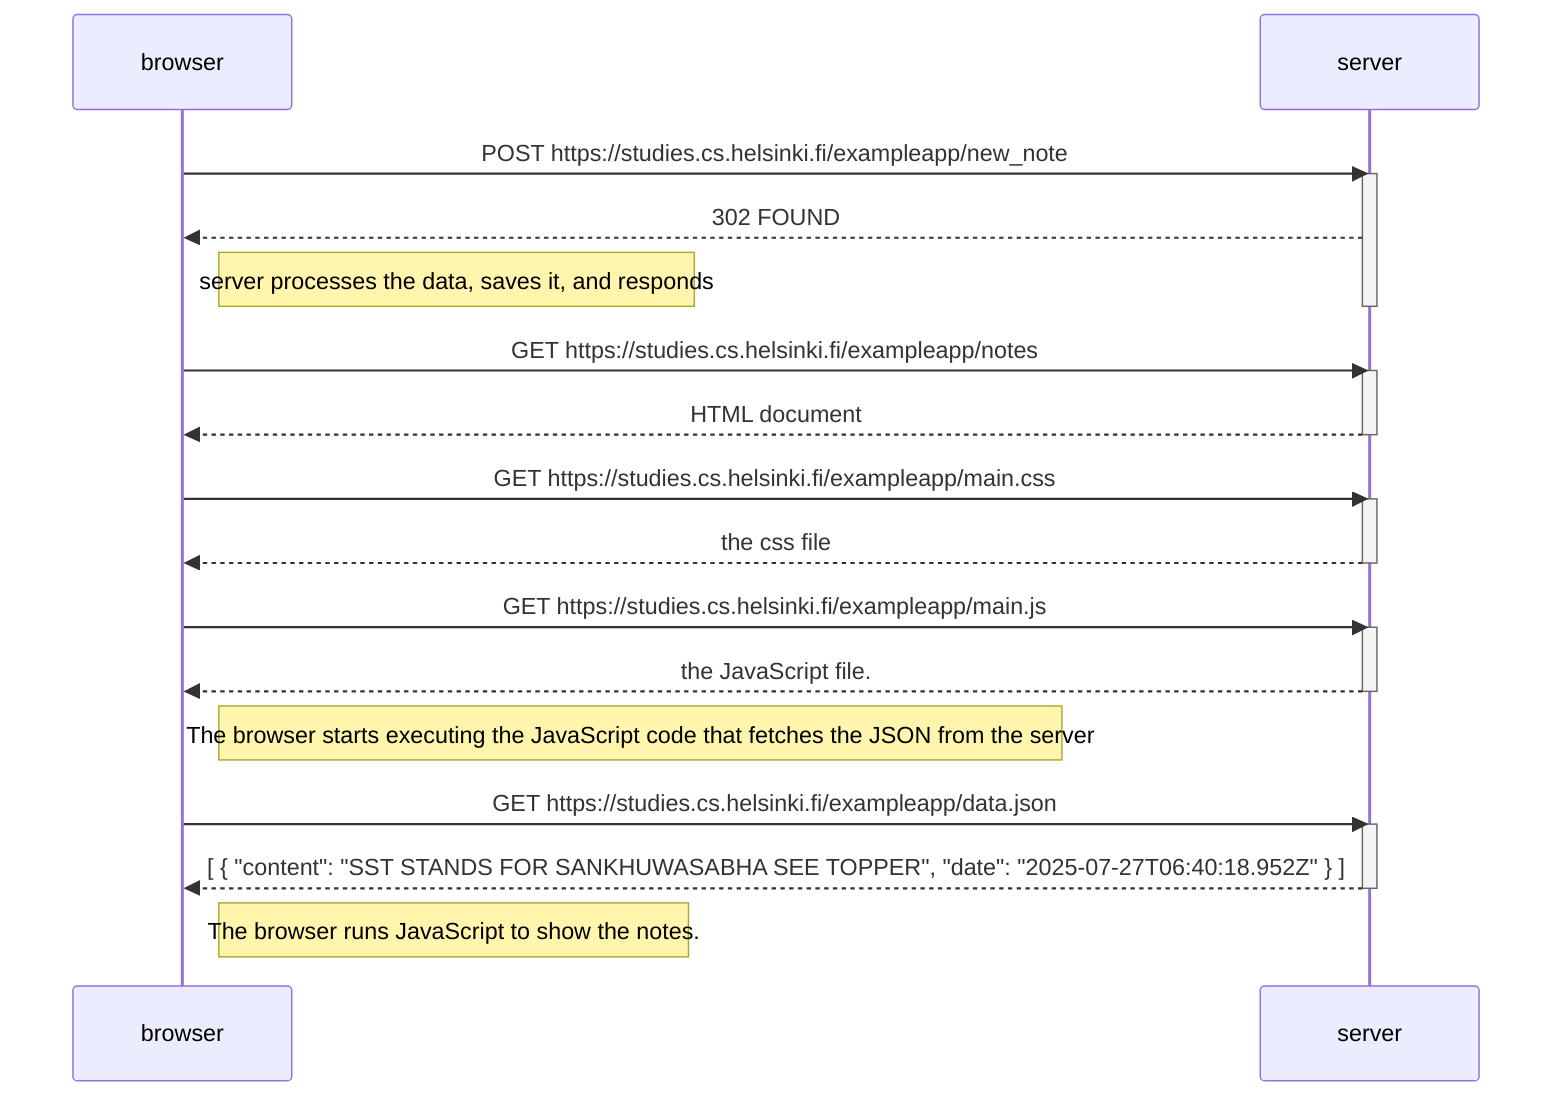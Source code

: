 ---
config:
  theme: mc
---
sequenceDiagram
   participant browser
   participant server
   browser->>server: POST https://studies.cs.helsinki.fi/exampleapp/new_note
   activate server
   server-->>browser: 302 FOUND
   Note right of browser: server processes the data, saves it, and responds
   deactivate server
   browser->>server: GET https://studies.cs.helsinki.fi/exampleapp/notes
   activate server
   server-->>browser: HTML document
   deactivate server
   browser->>server: GET https://studies.cs.helsinki.fi/exampleapp/main.css
   activate server
   server-->>browser: the css file
   deactivate server
   browser->>server: GET https://studies.cs.helsinki.fi/exampleapp/main.js
   activate server
   server-->>browser: the JavaScript file.
   deactivate server
   Note right of browser: The browser starts executing the JavaScript code that fetches the JSON from the server
   browser->>server: GET https://studies.cs.helsinki.fi/exampleapp/data.json
   activate server
   server-->>browser: [ { "content": "SST STANDS FOR SANKHUWASABHA SEE TOPPER", "date": "2025-07-27T06:40:18.952Z" } ]
   deactivate server
   Note right of browser: The browser runs JavaScript to show the notes.